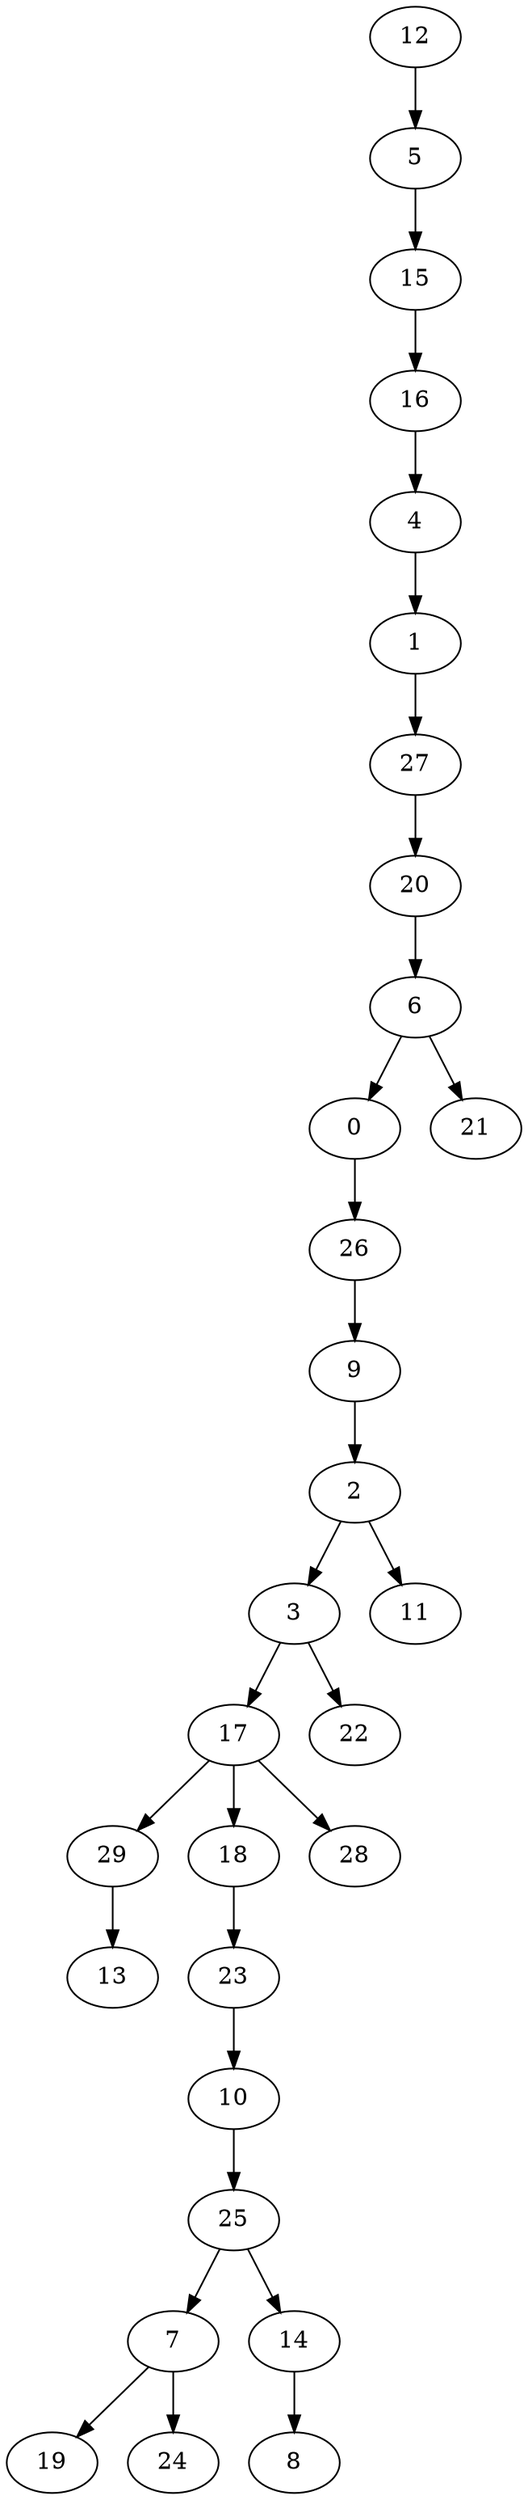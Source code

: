 digraph {
	12 [label=12]
	5 [label=5]
	15 [label=15]
	16 [label=16]
	4 [label=4]
	1 [label=1]
	27 [label=27]
	20 [label=20]
	6 [label=6]
	0 [label=0]
	26 [label=26]
	9 [label=9]
	2 [label=2]
	3 [label=3]
	17 [label=17]
	29 [label=29]
	13 [label=13]
	18 [label=18]
	23 [label=23]
	10 [label=10]
	25 [label=25]
	7 [label=7]
	19 [label=19]
	24 [label=24]
	14 [label=14]
	8 [label=8]
	28 [label=28]
	22 [label=22]
	11 [label=11]
	21 [label=21]
	12 -> 5
	5 -> 15
	15 -> 16
	16 -> 4
	4 -> 1
	1 -> 27
	27 -> 20
	20 -> 6
	6 -> 0
	0 -> 26
	26 -> 9
	9 -> 2
	2 -> 3
	3 -> 17
	17 -> 29
	29 -> 13
	17 -> 18
	18 -> 23
	23 -> 10
	10 -> 25
	25 -> 7
	7 -> 19
	7 -> 24
	25 -> 14
	14 -> 8
	17 -> 28
	3 -> 22
	2 -> 11
	6 -> 21
}